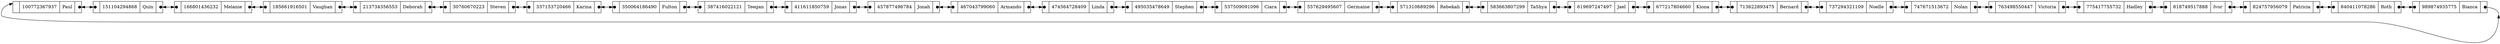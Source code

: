 digraph DoublyCList {
node[shape=record];
rankdir=LR;
100772367937[label="{<before>|<ID>100772367937|<data>Paul|<next>}"];
151104294868[label="{<before>|<ID>151104294868|<data>Quin|<next>}"];
166801436232[label="{<before>|<ID>166801436232|<data>Melanie|<next>}"];
185661916501[label="{<before>|<ID>185661916501|<data>Vaughan|<next>}"];
213734356553[label="{<before>|<ID>213734356553|<data>Deborah|<next>}"];
30760670223[label="{<before>|<ID>30760670223|<data>Steven|<next>}"];
337153720466[label="{<before>|<ID>337153720466|<data>Karina|<next>}"];
350064186490[label="{<before>|<ID>350064186490|<data>Fulton|<next>}"];
387416022121[label="{<before>|<ID>387416022121|<data>Teegan|<next>}"];
411611850759[label="{<before>|<ID>411611850759|<data>Jonas|<next>}"];
457877496784[label="{<before>|<ID>457877496784|<data>Jonah|<next>}"];
467043799060[label="{<before>|<ID>467043799060|<data>Armando|<next>}"];
474564728409[label="{<before>|<ID>474564728409|<data>Linda|<next>}"];
495035478649[label="{<before>|<ID>495035478649|<data>Stephen|<next>}"];
537509091096[label="{<before>|<ID>537509091096|<data>Ciara|<next>}"];
557629495607[label="{<before>|<ID>557629495607|<data>Germaine|<next>}"];
571310689296[label="{<before>|<ID>571310689296|<data>Rebekah|<next>}"];
583663807299[label="{<before>|<ID>583663807299|<data>TaShya|<next>}"];
619697247497[label="{<before>|<ID>619697247497|<data>Jael|<next>}"];
677217804660[label="{<before>|<ID>677217804660|<data>Kiona|<next>}"];
713622893475[label="{<before>|<ID>713622893475|<data>Bernard|<next>}"];
737294321109[label="{<before>|<ID>737294321109|<data>Noelle|<next>}"];
747671513672[label="{<before>|<ID>747671513672|<data>Nolan|<next>}"];
763498550447[label="{<before>|<ID>763498550447|<data>Victoria|<next>}"];
775417755732[label="{<before>|<ID>775417755732|<data>Hadley|<next>}"];
818749517888[label="{<before>|<ID>818749517888|<data>Ivor|<next>}"];
824757956079[label="{<before>|<ID>824757956079|<data>Patricia|<next>}"];
840411078286[label="{<before>|<ID>840411078286|<data>Roth|<next>}"];
989874935775[label="{<before>|<ID>989874935775|<data>Bianca|<next>}"];
edge[tailclip=false,arrowtail=dot,dir=both];
{node[shape=point height=0] p0 p4}
p0:n -> 100772367937[arrowtail=none];
p0:s -> p4:s[arrowtail=none];
100772367937:next:c ->151104294868:before;
151104294868:before:c ->100772367937:next;
151104294868:next:c ->166801436232:before;
166801436232:before:c ->151104294868:next;
166801436232:next:c ->185661916501:before;
185661916501:before:c ->166801436232:next;
185661916501:next:c ->213734356553:before;
213734356553:before:c ->185661916501:next;
213734356553:next:c ->30760670223:before;
30760670223:before:c ->213734356553:next;
30760670223:next:c ->337153720466:before;
337153720466:before:c ->30760670223:next;
337153720466:next:c ->350064186490:before;
350064186490:before:c ->337153720466:next;
350064186490:next:c ->387416022121:before;
387416022121:before:c ->350064186490:next;
387416022121:next:c ->411611850759:before;
411611850759:before:c ->387416022121:next;
411611850759:next:c ->457877496784:before;
457877496784:before:c ->411611850759:next;
457877496784:next:c ->467043799060:before;
467043799060:before:c ->457877496784:next;
467043799060:next:c ->474564728409:before;
474564728409:before:c ->467043799060:next;
474564728409:next:c ->495035478649:before;
495035478649:before:c ->474564728409:next;
495035478649:next:c ->537509091096:before;
537509091096:before:c ->495035478649:next;
537509091096:next:c ->557629495607:before;
557629495607:before:c ->537509091096:next;
557629495607:next:c ->571310689296:before;
571310689296:before:c ->557629495607:next;
571310689296:next:c ->583663807299:before;
583663807299:before:c ->571310689296:next;
583663807299:next:c ->619697247497:before;
619697247497:before:c ->583663807299:next;
619697247497:next:c ->677217804660:before;
677217804660:before:c ->619697247497:next;
677217804660:next:c ->713622893475:before;
713622893475:before:c ->677217804660:next;
713622893475:next:c ->737294321109:before;
737294321109:before:c ->713622893475:next;
737294321109:next:c ->747671513672:before;
747671513672:before:c ->737294321109:next;
747671513672:next:c ->763498550447:before;
763498550447:before:c ->747671513672:next;
763498550447:next:c ->775417755732:before;
775417755732:before:c ->763498550447:next;
775417755732:next:c ->818749517888:before;
818749517888:before:c ->775417755732:next;
818749517888:next:c ->824757956079:before;
824757956079:before:c ->818749517888:next;
824757956079:next:c ->840411078286:before;
840411078286:before:c ->824757956079:next;
840411078286:next:c ->989874935775:before;
989874935775:before:c ->840411078286:next;
989874935775:next:c -> p4:n[arrowhead=none]
}